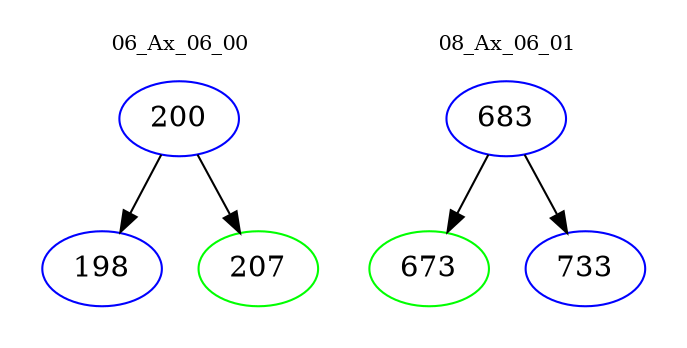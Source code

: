digraph{
subgraph cluster_0 {
color = white
label = "06_Ax_06_00";
fontsize=10;
T0_200 [label="200", color="blue"]
T0_200 -> T0_198 [color="black"]
T0_198 [label="198", color="blue"]
T0_200 -> T0_207 [color="black"]
T0_207 [label="207", color="green"]
}
subgraph cluster_1 {
color = white
label = "08_Ax_06_01";
fontsize=10;
T1_683 [label="683", color="blue"]
T1_683 -> T1_673 [color="black"]
T1_673 [label="673", color="green"]
T1_683 -> T1_733 [color="black"]
T1_733 [label="733", color="blue"]
}
}
